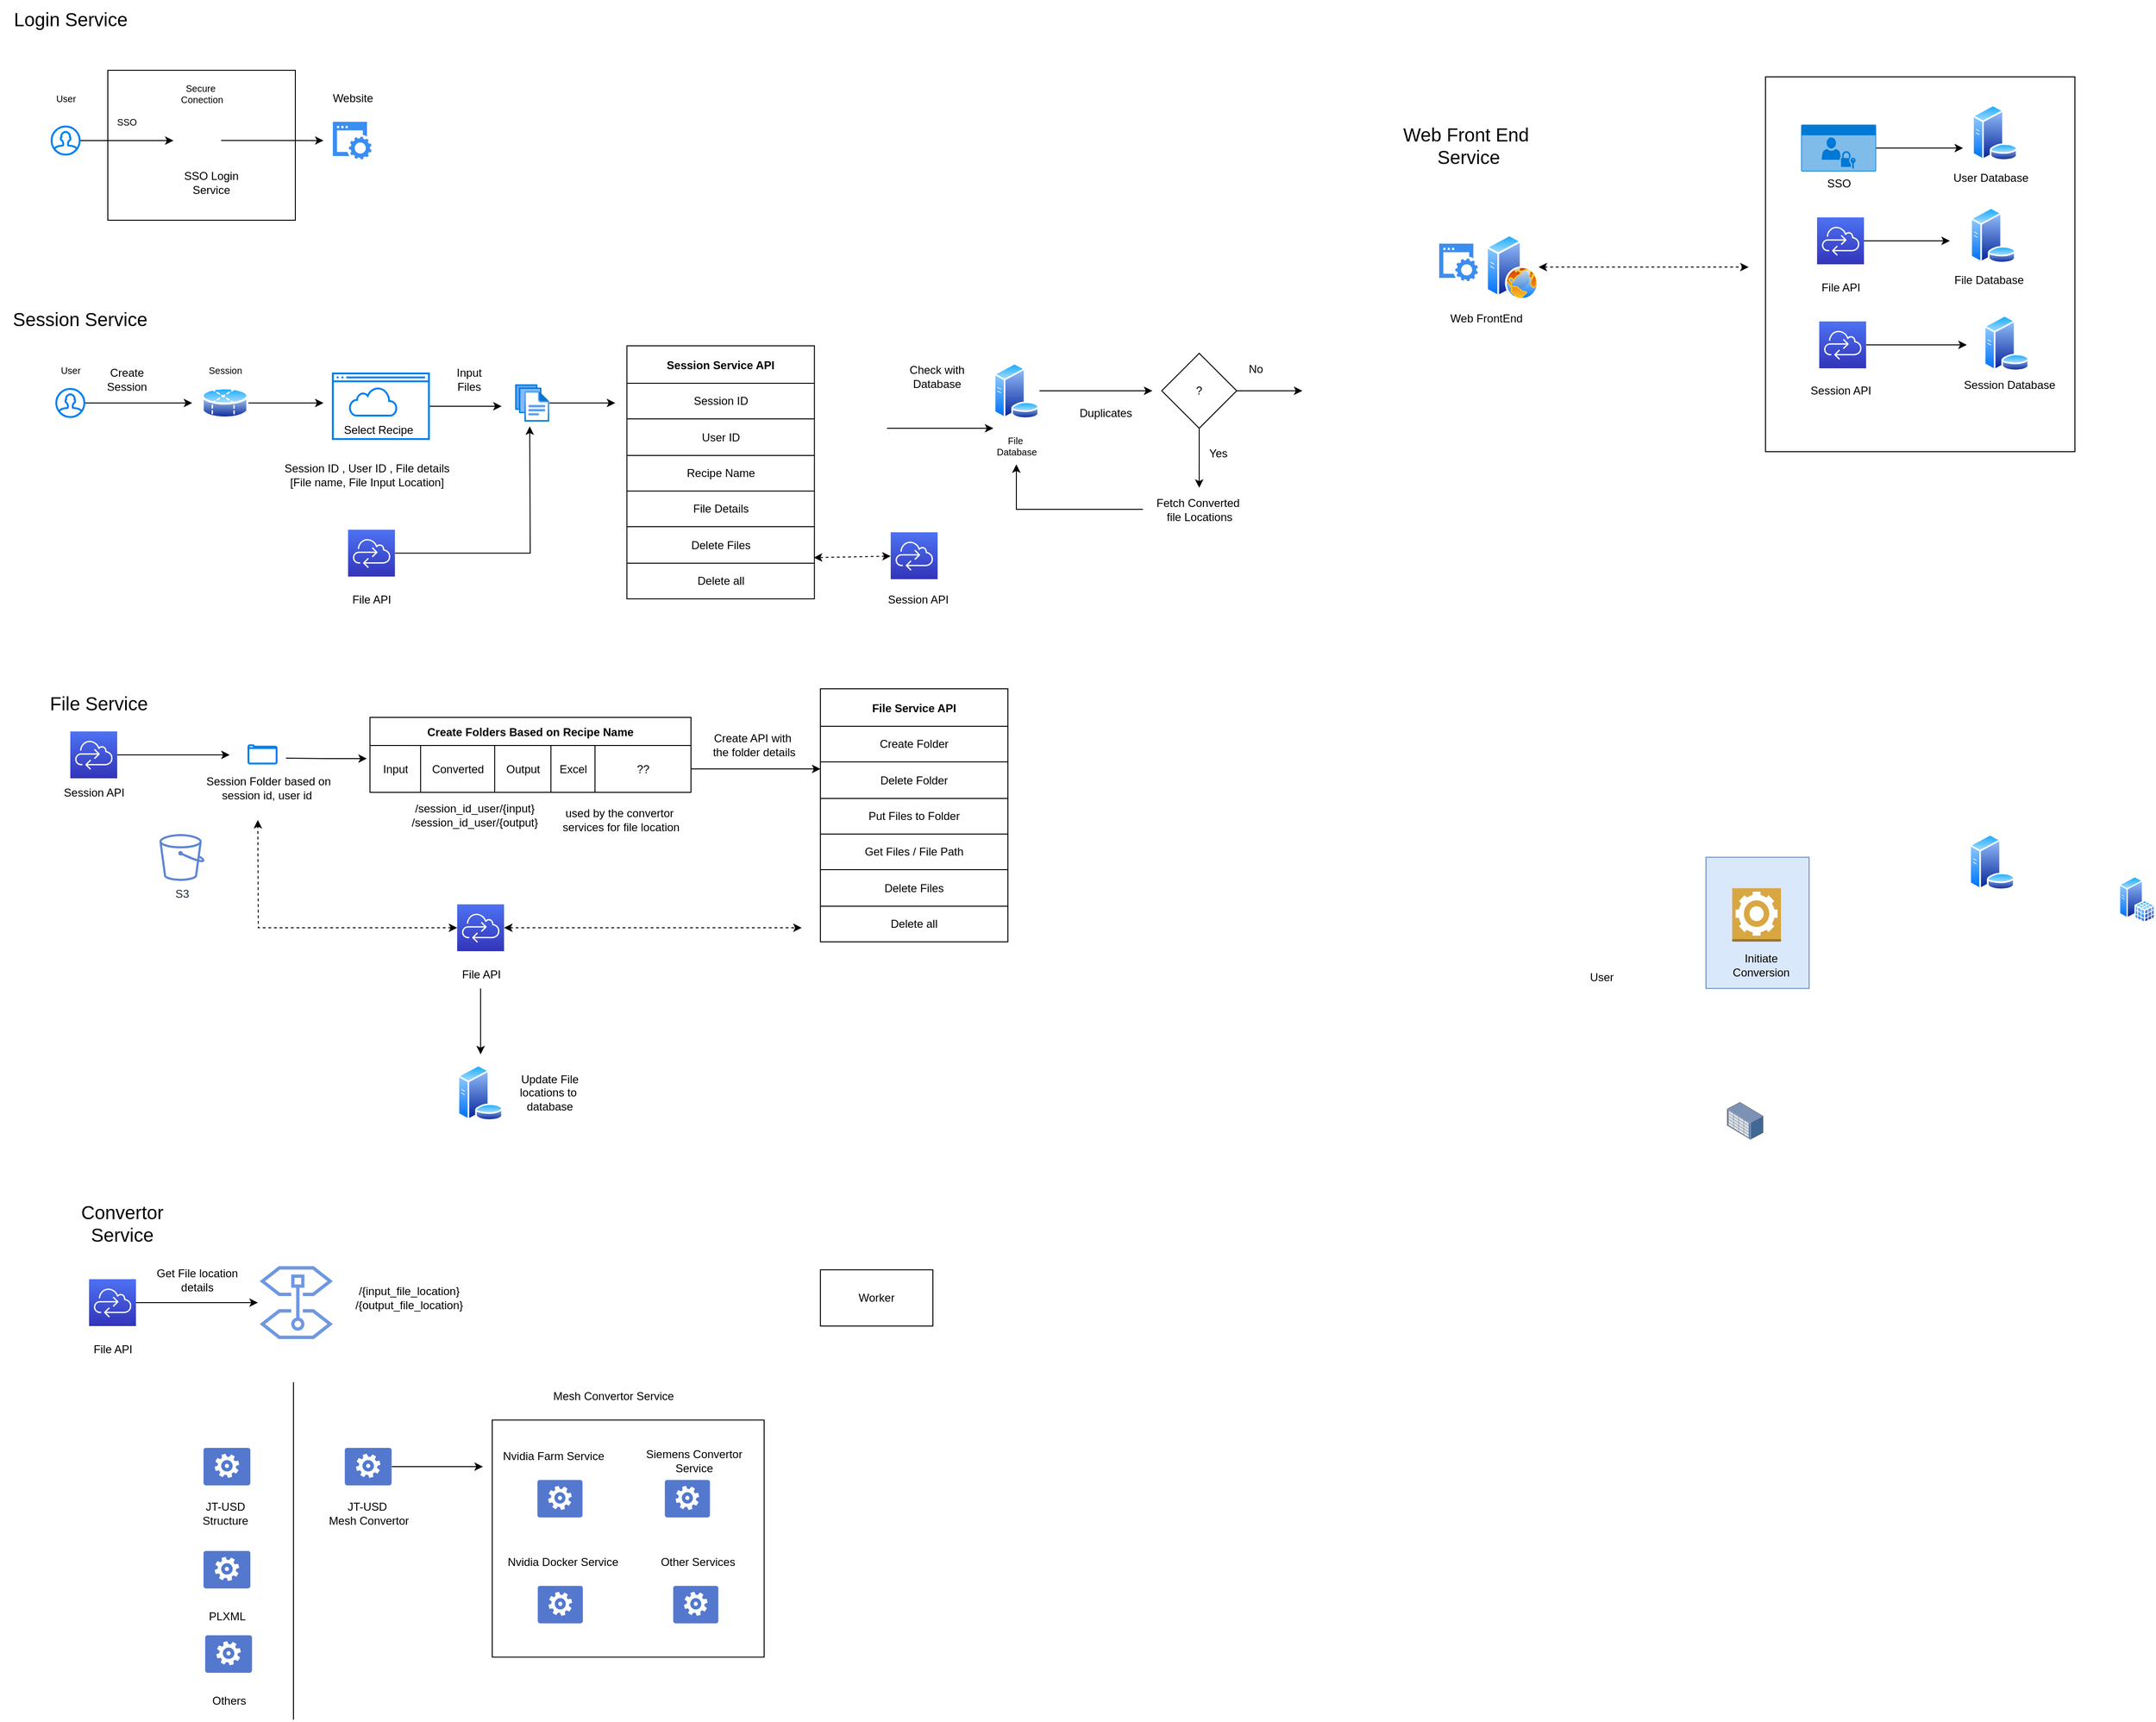 <mxfile version="23.1.1" type="github">
  <diagram name="Page-1" id="lq0IV_jrEb6xUG4t8S4w">
    <mxGraphModel dx="1425" dy="772" grid="0" gridSize="10" guides="1" tooltips="1" connect="1" arrows="1" fold="1" page="1" pageScale="1" pageWidth="1169" pageHeight="827" math="0" shadow="0">
      <root>
        <mxCell id="0" />
        <mxCell id="1" parent="0" />
        <mxCell id="Jp-t8RC92nulNdhPLHjl-14" value="" style="rounded=0;whiteSpace=wrap;html=1;" parent="1" vertex="1">
          <mxGeometry x="160" y="120" width="200" height="160" as="geometry" />
        </mxCell>
        <mxCell id="Jp-t8RC92nulNdhPLHjl-1" value="Login Service" style="text;html=1;align=center;verticalAlign=middle;resizable=0;points=[];autosize=1;strokeColor=none;fillColor=none;fontSize=20;" parent="1" vertex="1">
          <mxGeometry x="50" y="45" width="140" height="40" as="geometry" />
        </mxCell>
        <mxCell id="Jp-t8RC92nulNdhPLHjl-12" style="edgeStyle=orthogonalEdgeStyle;rounded=0;orthogonalLoop=1;jettySize=auto;html=1;" parent="1" source="Jp-t8RC92nulNdhPLHjl-2" edge="1">
          <mxGeometry relative="1" as="geometry">
            <mxPoint x="230" y="195" as="targetPoint" />
          </mxGeometry>
        </mxCell>
        <mxCell id="Jp-t8RC92nulNdhPLHjl-2" value="" style="html=1;verticalLabelPosition=bottom;align=center;labelBackgroundColor=#ffffff;verticalAlign=top;strokeWidth=2;strokeColor=#0080F0;shadow=0;dashed=0;shape=mxgraph.ios7.icons.user;" parent="1" vertex="1">
          <mxGeometry x="100" y="180" width="30" height="30" as="geometry" />
        </mxCell>
        <mxCell id="Jp-t8RC92nulNdhPLHjl-3" value="" style="group" parent="1" vertex="1" connectable="0">
          <mxGeometry x="240" y="170" width="60" height="50" as="geometry" />
        </mxCell>
        <mxCell id="Jp-t8RC92nulNdhPLHjl-13" style="edgeStyle=orthogonalEdgeStyle;rounded=0;orthogonalLoop=1;jettySize=auto;html=1;" parent="Jp-t8RC92nulNdhPLHjl-3" source="Jp-t8RC92nulNdhPLHjl-4" edge="1">
          <mxGeometry relative="1" as="geometry">
            <mxPoint x="150" y="24.954" as="targetPoint" />
          </mxGeometry>
        </mxCell>
        <mxCell id="Jp-t8RC92nulNdhPLHjl-4" value="" style="shape=image;html=1;verticalAlign=top;verticalLabelPosition=bottom;labelBackgroundColor=#ffffff;imageAspect=0;aspect=fixed;image=https://cdn4.iconfinder.com/data/icons/internet-security-flat-2/32/Internet_Security_Browser_shield_website_web_safe-128.png;fontSize=10;" parent="Jp-t8RC92nulNdhPLHjl-3" vertex="1">
          <mxGeometry y="4.545" width="40.816" height="40.816" as="geometry" />
        </mxCell>
        <mxCell id="Jp-t8RC92nulNdhPLHjl-5" value="" style="shape=image;html=1;verticalAlign=top;verticalLabelPosition=bottom;labelBackgroundColor=#ffffff;imageAspect=0;aspect=fixed;image=https://cdn4.iconfinder.com/data/icons/internet-security-flat-2/32/Internet_Security_entrance_login_log_in_arrow-128.png;fontSize=10;" parent="Jp-t8RC92nulNdhPLHjl-3" vertex="1">
          <mxGeometry x="30" width="28.571" height="28.571" as="geometry" />
        </mxCell>
        <mxCell id="Jp-t8RC92nulNdhPLHjl-6" value="" style="sketch=0;html=1;aspect=fixed;strokeColor=none;shadow=0;align=center;verticalAlign=top;fillColor=#3B8DF1;shape=mxgraph.gcp2.website;fontSize=10;" parent="1" vertex="1">
          <mxGeometry x="400" y="175" width="41.23" height="40" as="geometry" />
        </mxCell>
        <mxCell id="Jp-t8RC92nulNdhPLHjl-8" value="SSO" style="text;html=1;align=center;verticalAlign=middle;resizable=0;points=[];autosize=1;strokeColor=none;fillColor=none;fontSize=10;" parent="1" vertex="1">
          <mxGeometry x="160" y="160" width="40" height="30" as="geometry" />
        </mxCell>
        <mxCell id="Jp-t8RC92nulNdhPLHjl-9" value="User" style="text;html=1;align=center;verticalAlign=middle;resizable=0;points=[];autosize=1;strokeColor=none;fillColor=none;fontSize=10;" parent="1" vertex="1">
          <mxGeometry x="95" y="140" width="40" height="20" as="geometry" />
        </mxCell>
        <mxCell id="Jp-t8RC92nulNdhPLHjl-10" value="Secure&amp;nbsp;&lt;br&gt;Conection" style="text;html=1;align=center;verticalAlign=middle;resizable=0;points=[];autosize=1;strokeColor=none;fillColor=none;fontSize=10;" parent="1" vertex="1">
          <mxGeometry x="230" y="130" width="60" height="30" as="geometry" />
        </mxCell>
        <mxCell id="Jp-t8RC92nulNdhPLHjl-11" value="Website&lt;br&gt;" style="text;html=1;align=center;verticalAlign=middle;resizable=0;points=[];autosize=1;strokeColor=none;fillColor=none;" parent="1" vertex="1">
          <mxGeometry x="390.61" y="140" width="60" height="20" as="geometry" />
        </mxCell>
        <mxCell id="Jp-t8RC92nulNdhPLHjl-15" value="SSO Login &lt;br&gt;Service" style="text;html=1;align=center;verticalAlign=middle;resizable=0;points=[];autosize=1;strokeColor=none;fillColor=none;" parent="1" vertex="1">
          <mxGeometry x="230" y="220" width="80" height="40" as="geometry" />
        </mxCell>
        <mxCell id="Jp-t8RC92nulNdhPLHjl-16" value="Session Service" style="text;html=1;align=center;verticalAlign=middle;resizable=0;points=[];autosize=1;strokeColor=none;fillColor=none;fontSize=20;" parent="1" vertex="1">
          <mxGeometry x="45" y="365" width="170" height="40" as="geometry" />
        </mxCell>
        <mxCell id="Jp-t8RC92nulNdhPLHjl-21" style="edgeStyle=orthogonalEdgeStyle;rounded=0;orthogonalLoop=1;jettySize=auto;html=1;" parent="1" source="Jp-t8RC92nulNdhPLHjl-17" edge="1">
          <mxGeometry relative="1" as="geometry">
            <mxPoint x="250" y="475" as="targetPoint" />
          </mxGeometry>
        </mxCell>
        <mxCell id="Jp-t8RC92nulNdhPLHjl-17" value="" style="html=1;verticalLabelPosition=bottom;align=center;labelBackgroundColor=#ffffff;verticalAlign=top;strokeWidth=2;strokeColor=#0080F0;shadow=0;dashed=0;shape=mxgraph.ios7.icons.user;" parent="1" vertex="1">
          <mxGeometry x="105" y="460" width="30" height="30" as="geometry" />
        </mxCell>
        <mxCell id="Jp-t8RC92nulNdhPLHjl-18" value="User" style="text;html=1;align=center;verticalAlign=middle;resizable=0;points=[];autosize=1;strokeColor=none;fillColor=none;fontSize=10;" parent="1" vertex="1">
          <mxGeometry x="100" y="430" width="40" height="20" as="geometry" />
        </mxCell>
        <mxCell id="Jp-t8RC92nulNdhPLHjl-24" style="edgeStyle=orthogonalEdgeStyle;rounded=0;orthogonalLoop=1;jettySize=auto;html=1;" parent="1" source="Jp-t8RC92nulNdhPLHjl-20" edge="1">
          <mxGeometry relative="1" as="geometry">
            <mxPoint x="390" y="475" as="targetPoint" />
          </mxGeometry>
        </mxCell>
        <mxCell id="Jp-t8RC92nulNdhPLHjl-20" value="" style="image;aspect=fixed;perimeter=ellipsePerimeter;html=1;align=center;shadow=0;dashed=0;spacingTop=3;image=img/lib/active_directory/database_partition_4.svg;" parent="1" vertex="1">
          <mxGeometry x="260" y="456.5" width="50" height="37" as="geometry" />
        </mxCell>
        <mxCell id="Jp-t8RC92nulNdhPLHjl-22" value="Create &lt;br&gt;Session" style="text;html=1;align=center;verticalAlign=middle;resizable=0;points=[];autosize=1;strokeColor=none;fillColor=none;" parent="1" vertex="1">
          <mxGeometry x="145" y="430" width="70" height="40" as="geometry" />
        </mxCell>
        <mxCell id="Jp-t8RC92nulNdhPLHjl-47" style="edgeStyle=orthogonalEdgeStyle;rounded=0;orthogonalLoop=1;jettySize=auto;html=1;" parent="1" edge="1">
          <mxGeometry relative="1" as="geometry">
            <mxPoint x="1104.43" y="502" as="targetPoint" />
            <mxPoint x="991.0" y="502.034" as="sourcePoint" />
          </mxGeometry>
        </mxCell>
        <mxCell id="5T7o2XYHcJb4ovAIvcQq-1" style="edgeStyle=orthogonalEdgeStyle;rounded=0;orthogonalLoop=1;jettySize=auto;html=1;" edge="1" parent="1" source="Jp-t8RC92nulNdhPLHjl-23">
          <mxGeometry relative="1" as="geometry">
            <mxPoint x="701.207" y="475" as="targetPoint" />
          </mxGeometry>
        </mxCell>
        <mxCell id="Jp-t8RC92nulNdhPLHjl-23" value="" style="image;aspect=fixed;html=1;points=[];align=center;fontSize=12;image=img/lib/azure2/general/Files.svg;" parent="1" vertex="1">
          <mxGeometry x="594.29" y="455" width="36.57" height="40" as="geometry" />
        </mxCell>
        <mxCell id="Jp-t8RC92nulNdhPLHjl-25" value="Input&lt;br&gt;Files" style="text;html=1;align=center;verticalAlign=middle;resizable=0;points=[];autosize=1;strokeColor=none;fillColor=none;" parent="1" vertex="1">
          <mxGeometry x="520" y="430" width="50" height="40" as="geometry" />
        </mxCell>
        <mxCell id="Jp-t8RC92nulNdhPLHjl-26" value="Session" style="text;html=1;align=center;verticalAlign=middle;resizable=0;points=[];autosize=1;strokeColor=none;fillColor=none;fontSize=10;" parent="1" vertex="1">
          <mxGeometry x="255" y="425" width="60" height="30" as="geometry" />
        </mxCell>
        <mxCell id="Jp-t8RC92nulNdhPLHjl-48" style="edgeStyle=orthogonalEdgeStyle;rounded=0;orthogonalLoop=1;jettySize=auto;html=1;" parent="1" source="Jp-t8RC92nulNdhPLHjl-38" edge="1">
          <mxGeometry relative="1" as="geometry">
            <mxPoint x="1274.03" y="462" as="targetPoint" />
          </mxGeometry>
        </mxCell>
        <mxCell id="Jp-t8RC92nulNdhPLHjl-38" value="" style="aspect=fixed;perimeter=ellipsePerimeter;html=1;align=center;shadow=0;dashed=0;spacingTop=3;image;image=img/lib/active_directory/database_server.svg;fontSize=10;" parent="1" vertex="1">
          <mxGeometry x="1104.43" y="432" width="49.2" height="60.0" as="geometry" />
        </mxCell>
        <mxCell id="Jp-t8RC92nulNdhPLHjl-39" value="File&amp;nbsp;&lt;br&gt;Database" style="text;html=1;align=center;verticalAlign=middle;resizable=0;points=[];autosize=1;strokeColor=none;fillColor=none;fontSize=10;" parent="1" vertex="1">
          <mxGeometry x="1094.03" y="500.5" width="70" height="40" as="geometry" />
        </mxCell>
        <mxCell id="Jp-t8RC92nulNdhPLHjl-40" value="Session ID , User ID , File details&lt;br&gt;[File name, File Input Location]" style="text;html=1;align=center;verticalAlign=middle;resizable=0;points=[];autosize=1;strokeColor=none;fillColor=none;" parent="1" vertex="1">
          <mxGeometry x="336" y="531.5" width="200" height="40" as="geometry" />
        </mxCell>
        <mxCell id="Jp-t8RC92nulNdhPLHjl-52" style="edgeStyle=orthogonalEdgeStyle;rounded=0;orthogonalLoop=1;jettySize=auto;html=1;" parent="1" source="Jp-t8RC92nulNdhPLHjl-45" edge="1">
          <mxGeometry relative="1" as="geometry">
            <mxPoint x="1434.03" y="462" as="targetPoint" />
          </mxGeometry>
        </mxCell>
        <mxCell id="Jp-t8RC92nulNdhPLHjl-53" style="edgeStyle=orthogonalEdgeStyle;rounded=0;orthogonalLoop=1;jettySize=auto;html=1;" parent="1" source="Jp-t8RC92nulNdhPLHjl-45" edge="1">
          <mxGeometry relative="1" as="geometry">
            <mxPoint x="1324.03" y="565.5" as="targetPoint" />
          </mxGeometry>
        </mxCell>
        <mxCell id="Jp-t8RC92nulNdhPLHjl-45" value="?" style="rhombus;whiteSpace=wrap;html=1;" parent="1" vertex="1">
          <mxGeometry x="1284.03" y="422" width="80" height="80" as="geometry" />
        </mxCell>
        <mxCell id="Jp-t8RC92nulNdhPLHjl-50" value="Duplicates" style="text;html=1;align=center;verticalAlign=middle;resizable=0;points=[];autosize=1;strokeColor=none;fillColor=none;" parent="1" vertex="1">
          <mxGeometry x="1183.63" y="470.5" width="80" height="30" as="geometry" />
        </mxCell>
        <mxCell id="Jp-t8RC92nulNdhPLHjl-51" value="Check with &lt;br&gt;Database" style="text;html=1;align=center;verticalAlign=middle;resizable=0;points=[];autosize=1;strokeColor=none;fillColor=none;" parent="1" vertex="1">
          <mxGeometry x="1004.03" y="427" width="80" height="40" as="geometry" />
        </mxCell>
        <mxCell id="Jp-t8RC92nulNdhPLHjl-54" value="Yes" style="text;html=1;align=center;verticalAlign=middle;resizable=0;points=[];autosize=1;strokeColor=none;fillColor=none;" parent="1" vertex="1">
          <mxGeometry x="1324.03" y="513.5" width="40" height="30" as="geometry" />
        </mxCell>
        <mxCell id="Jp-t8RC92nulNdhPLHjl-55" value="No" style="text;html=1;align=center;verticalAlign=middle;resizable=0;points=[];autosize=1;strokeColor=none;fillColor=none;" parent="1" vertex="1">
          <mxGeometry x="1364.03" y="423.5" width="40" height="30" as="geometry" />
        </mxCell>
        <mxCell id="Jp-t8RC92nulNdhPLHjl-57" style="edgeStyle=orthogonalEdgeStyle;rounded=0;orthogonalLoop=1;jettySize=auto;html=1;" parent="1" source="Jp-t8RC92nulNdhPLHjl-56" target="Jp-t8RC92nulNdhPLHjl-39" edge="1">
          <mxGeometry relative="1" as="geometry" />
        </mxCell>
        <mxCell id="Jp-t8RC92nulNdhPLHjl-56" value="Fetch Converted&amp;nbsp;&lt;br&gt;file Locations&lt;br&gt;" style="text;html=1;align=center;verticalAlign=middle;resizable=0;points=[];autosize=1;strokeColor=none;fillColor=none;" parent="1" vertex="1">
          <mxGeometry x="1264.03" y="568.5" width="120" height="40" as="geometry" />
        </mxCell>
        <mxCell id="Jp-t8RC92nulNdhPLHjl-64" value="File Service" style="text;html=1;align=center;verticalAlign=middle;resizable=0;points=[];autosize=1;strokeColor=none;fillColor=none;fontSize=20;" parent="1" vertex="1">
          <mxGeometry x="85" y="775" width="130" height="40" as="geometry" />
        </mxCell>
        <mxCell id="Jp-t8RC92nulNdhPLHjl-67" value="S3" style="sketch=0;outlineConnect=0;fontColor=#232F3E;gradientColor=none;fillColor=#5f85d6;strokeColor=none;dashed=0;verticalLabelPosition=bottom;verticalAlign=top;align=center;html=1;fontSize=12;fontStyle=0;aspect=fixed;pointerEvents=1;shape=mxgraph.aws4.bucket;" parent="1" vertex="1">
          <mxGeometry x="215.0" y="935" width="48.08" height="50" as="geometry" />
        </mxCell>
        <mxCell id="Jp-t8RC92nulNdhPLHjl-68" value="" style="html=1;verticalLabelPosition=bottom;align=center;labelBackgroundColor=#ffffff;verticalAlign=top;strokeWidth=2;strokeColor=#0080F0;shadow=0;dashed=0;shape=mxgraph.ios7.icons.folder;" parent="1" vertex="1">
          <mxGeometry x="310" y="840.25" width="30" height="19.5" as="geometry" />
        </mxCell>
        <mxCell id="Jp-t8RC92nulNdhPLHjl-69" value="Session Folder based on&lt;br&gt;session id, user id&amp;nbsp;" style="text;html=1;align=center;verticalAlign=middle;resizable=0;points=[];autosize=1;strokeColor=none;fillColor=none;" parent="1" vertex="1">
          <mxGeometry x="251.24" y="865.5" width="160" height="40" as="geometry" />
        </mxCell>
        <mxCell id="Jp-t8RC92nulNdhPLHjl-73" value="" style="group" parent="1" vertex="1" connectable="0">
          <mxGeometry x="400" y="443.5" width="102.48" height="75" as="geometry" />
        </mxCell>
        <mxCell id="Jp-t8RC92nulNdhPLHjl-83" style="edgeStyle=orthogonalEdgeStyle;rounded=0;orthogonalLoop=1;jettySize=auto;html=1;" parent="Jp-t8RC92nulNdhPLHjl-73" source="Jp-t8RC92nulNdhPLHjl-74" edge="1">
          <mxGeometry relative="1" as="geometry">
            <mxPoint x="180" y="35" as="targetPoint" />
          </mxGeometry>
        </mxCell>
        <mxCell id="Jp-t8RC92nulNdhPLHjl-74" value="" style="html=1;verticalLabelPosition=bottom;align=center;labelBackgroundColor=#ffffff;verticalAlign=top;strokeWidth=2;strokeColor=#0080F0;shadow=0;dashed=0;shape=mxgraph.ios7.icons.window;" parent="Jp-t8RC92nulNdhPLHjl-73" vertex="1">
          <mxGeometry width="102.48" height="70" as="geometry" />
        </mxCell>
        <mxCell id="Jp-t8RC92nulNdhPLHjl-76" value="Select&amp;nbsp;Recipe&amp;nbsp;" style="text;html=1;align=center;verticalAlign=middle;resizable=0;points=[];autosize=1;strokeColor=none;fillColor=none;fontSize=12;" parent="Jp-t8RC92nulNdhPLHjl-73" vertex="1">
          <mxGeometry x="2.2" y="47" width="95" height="26" as="geometry" />
        </mxCell>
        <mxCell id="Jp-t8RC92nulNdhPLHjl-82" value="" style="html=1;verticalLabelPosition=bottom;align=center;labelBackgroundColor=#ffffff;verticalAlign=top;strokeWidth=2;strokeColor=#0080F0;shadow=0;dashed=0;shape=mxgraph.ios7.icons.cloud;" parent="Jp-t8RC92nulNdhPLHjl-73" vertex="1">
          <mxGeometry x="18.07" y="15" width="50" height="30" as="geometry" />
        </mxCell>
        <mxCell id="Jp-t8RC92nulNdhPLHjl-88" style="edgeStyle=orthogonalEdgeStyle;rounded=0;orthogonalLoop=1;jettySize=auto;html=1;" parent="1" source="Jp-t8RC92nulNdhPLHjl-84" edge="1">
          <mxGeometry relative="1" as="geometry">
            <mxPoint x="290" y="850.5" as="targetPoint" />
          </mxGeometry>
        </mxCell>
        <mxCell id="Jp-t8RC92nulNdhPLHjl-84" value="" style="sketch=0;points=[[0,0,0],[0.25,0,0],[0.5,0,0],[0.75,0,0],[1,0,0],[0,1,0],[0.25,1,0],[0.5,1,0],[0.75,1,0],[1,1,0],[0,0.25,0],[0,0.5,0],[0,0.75,0],[1,0.25,0],[1,0.5,0],[1,0.75,0]];outlineConnect=0;fontColor=#232F3E;gradientColor=#4D72F3;gradientDirection=north;fillColor=#3334B9;strokeColor=#ffffff;dashed=0;verticalLabelPosition=bottom;verticalAlign=top;align=center;html=1;fontSize=12;fontStyle=0;aspect=fixed;shape=mxgraph.aws4.resourceIcon;resIcon=mxgraph.aws4.cloud_control_api;" parent="1" vertex="1">
          <mxGeometry x="120" y="825.5" width="50" height="50" as="geometry" />
        </mxCell>
        <mxCell id="Jp-t8RC92nulNdhPLHjl-85" value="Session API" style="text;html=1;align=center;verticalAlign=middle;resizable=0;points=[];autosize=1;strokeColor=none;fillColor=none;" parent="1" vertex="1">
          <mxGeometry x="100" y="875.5" width="90" height="30" as="geometry" />
        </mxCell>
        <mxCell id="Jp-t8RC92nulNdhPLHjl-89" value="Create Folders Based on Recipe Name" style="shape=table;startSize=30;container=1;collapsible=0;childLayout=tableLayout;fontStyle=1;align=center;pointerEvents=1;" parent="1" vertex="1">
          <mxGeometry x="439.6" y="810.5" width="342.36" height="80" as="geometry" />
        </mxCell>
        <mxCell id="Jp-t8RC92nulNdhPLHjl-90" value="" style="shape=partialRectangle;html=1;whiteSpace=wrap;collapsible=0;dropTarget=0;pointerEvents=0;fillColor=none;top=0;left=0;bottom=0;right=0;points=[[0,0.5],[1,0.5]];portConstraint=eastwest;" parent="Jp-t8RC92nulNdhPLHjl-89" vertex="1">
          <mxGeometry y="30" width="342.36" height="50" as="geometry" />
        </mxCell>
        <mxCell id="Jp-t8RC92nulNdhPLHjl-91" value="Input" style="shape=partialRectangle;html=1;whiteSpace=wrap;connectable=0;fillColor=none;top=0;left=0;bottom=0;right=0;overflow=hidden;pointerEvents=1;align=center;" parent="Jp-t8RC92nulNdhPLHjl-90" vertex="1">
          <mxGeometry width="54" height="50" as="geometry">
            <mxRectangle width="54" height="50" as="alternateBounds" />
          </mxGeometry>
        </mxCell>
        <mxCell id="Jp-t8RC92nulNdhPLHjl-92" value="Converted" style="shape=partialRectangle;html=1;whiteSpace=wrap;connectable=0;fillColor=none;top=0;left=0;bottom=0;right=0;overflow=hidden;pointerEvents=1;align=center;" parent="Jp-t8RC92nulNdhPLHjl-90" vertex="1">
          <mxGeometry x="54" width="79" height="50" as="geometry">
            <mxRectangle width="79" height="50" as="alternateBounds" />
          </mxGeometry>
        </mxCell>
        <mxCell id="Jp-t8RC92nulNdhPLHjl-93" value="Output" style="shape=partialRectangle;html=1;whiteSpace=wrap;connectable=0;fillColor=none;top=0;left=0;bottom=0;right=0;overflow=hidden;pointerEvents=1;align=center;" parent="Jp-t8RC92nulNdhPLHjl-90" vertex="1">
          <mxGeometry x="133" width="60" height="50" as="geometry">
            <mxRectangle width="60" height="50" as="alternateBounds" />
          </mxGeometry>
        </mxCell>
        <mxCell id="Jp-t8RC92nulNdhPLHjl-94" value="Excel" style="shape=partialRectangle;html=1;whiteSpace=wrap;connectable=0;fillColor=none;top=0;left=0;bottom=0;right=0;overflow=hidden;pointerEvents=1;align=center;" parent="Jp-t8RC92nulNdhPLHjl-90" vertex="1">
          <mxGeometry x="193" width="47" height="50" as="geometry">
            <mxRectangle width="47" height="50" as="alternateBounds" />
          </mxGeometry>
        </mxCell>
        <mxCell id="Jp-t8RC92nulNdhPLHjl-95" value="??" style="shape=partialRectangle;html=1;whiteSpace=wrap;connectable=0;fillColor=none;top=0;left=0;bottom=0;right=0;overflow=hidden;pointerEvents=1;align=center;" parent="Jp-t8RC92nulNdhPLHjl-90" vertex="1">
          <mxGeometry x="240" width="102" height="50" as="geometry">
            <mxRectangle width="102" height="50" as="alternateBounds" />
          </mxGeometry>
        </mxCell>
        <mxCell id="Jp-t8RC92nulNdhPLHjl-98" style="edgeStyle=orthogonalEdgeStyle;rounded=0;orthogonalLoop=1;jettySize=auto;html=1;" parent="1" source="Jp-t8RC92nulNdhPLHjl-90" edge="1">
          <mxGeometry relative="1" as="geometry">
            <mxPoint x="920" y="865.5" as="targetPoint" />
          </mxGeometry>
        </mxCell>
        <mxCell id="Jp-t8RC92nulNdhPLHjl-99" value="Create API with&amp;nbsp;&lt;br&gt;the folder details" style="text;html=1;align=center;verticalAlign=middle;resizable=0;points=[];autosize=1;strokeColor=none;fillColor=none;" parent="1" vertex="1">
          <mxGeometry x="793.89" y="819.75" width="110" height="40" as="geometry" />
        </mxCell>
        <mxCell id="Jp-t8RC92nulNdhPLHjl-104" style="edgeStyle=orthogonalEdgeStyle;rounded=0;orthogonalLoop=1;jettySize=auto;html=1;" parent="1" edge="1">
          <mxGeometry relative="1" as="geometry">
            <mxPoint x="436.24" y="854.49" as="targetPoint" />
            <mxPoint x="350" y="854" as="sourcePoint" />
          </mxGeometry>
        </mxCell>
        <mxCell id="Jp-t8RC92nulNdhPLHjl-109" value="/session_id_user/{input}&lt;br&gt;/session_id_user/{output}" style="text;html=1;align=center;verticalAlign=middle;resizable=0;points=[];autosize=1;strokeColor=none;fillColor=none;" parent="1" vertex="1">
          <mxGeometry x="470.86" y="895" width="160" height="40" as="geometry" />
        </mxCell>
        <mxCell id="Jp-t8RC92nulNdhPLHjl-110" value="used by the convertor&amp;nbsp;&lt;br&gt;services for file location" style="text;html=1;align=center;verticalAlign=middle;resizable=0;points=[];autosize=1;strokeColor=none;fillColor=none;" parent="1" vertex="1">
          <mxGeometry x="631.96" y="900" width="150" height="40" as="geometry" />
        </mxCell>
        <mxCell id="Jp-t8RC92nulNdhPLHjl-111" value="File Service API" style="shape=table;startSize=40;container=1;collapsible=0;childLayout=tableLayout;fontStyle=1;align=center;" parent="1" vertex="1">
          <mxGeometry x="920" y="780" width="200" height="270" as="geometry" />
        </mxCell>
        <mxCell id="Jp-t8RC92nulNdhPLHjl-112" value="" style="shape=tableRow;horizontal=0;startSize=0;swimlaneHead=0;swimlaneBody=0;top=0;left=0;bottom=0;right=0;collapsible=0;dropTarget=0;fillColor=none;points=[[0,0.5],[1,0.5]];portConstraint=eastwest;" parent="Jp-t8RC92nulNdhPLHjl-111" vertex="1">
          <mxGeometry y="40" width="200" height="38" as="geometry" />
        </mxCell>
        <mxCell id="Jp-t8RC92nulNdhPLHjl-113" value="Create Folder" style="shape=partialRectangle;html=1;whiteSpace=wrap;connectable=0;fillColor=none;top=0;left=0;bottom=0;right=0;overflow=hidden;" parent="Jp-t8RC92nulNdhPLHjl-112" vertex="1">
          <mxGeometry width="200" height="38" as="geometry">
            <mxRectangle width="200" height="38" as="alternateBounds" />
          </mxGeometry>
        </mxCell>
        <mxCell id="Jp-t8RC92nulNdhPLHjl-114" value="" style="shape=tableRow;horizontal=0;startSize=0;swimlaneHead=0;swimlaneBody=0;top=0;left=0;bottom=0;right=0;collapsible=0;dropTarget=0;fillColor=none;points=[[0,0.5],[1,0.5]];portConstraint=eastwest;" parent="Jp-t8RC92nulNdhPLHjl-111" vertex="1">
          <mxGeometry y="78" width="200" height="39" as="geometry" />
        </mxCell>
        <mxCell id="Jp-t8RC92nulNdhPLHjl-115" value="Delete Folder" style="shape=partialRectangle;html=1;whiteSpace=wrap;connectable=0;fillColor=none;top=0;left=0;bottom=0;right=0;overflow=hidden;" parent="Jp-t8RC92nulNdhPLHjl-114" vertex="1">
          <mxGeometry width="200" height="39" as="geometry">
            <mxRectangle width="200" height="39" as="alternateBounds" />
          </mxGeometry>
        </mxCell>
        <mxCell id="Jp-t8RC92nulNdhPLHjl-116" value="" style="shape=tableRow;horizontal=0;startSize=0;swimlaneHead=0;swimlaneBody=0;top=0;left=0;bottom=0;right=0;collapsible=0;dropTarget=0;fillColor=none;points=[[0,0.5],[1,0.5]];portConstraint=eastwest;" parent="Jp-t8RC92nulNdhPLHjl-111" vertex="1">
          <mxGeometry y="117" width="200" height="38" as="geometry" />
        </mxCell>
        <mxCell id="Jp-t8RC92nulNdhPLHjl-117" value="Put Files to Folder" style="shape=partialRectangle;html=1;whiteSpace=wrap;connectable=0;fillColor=none;top=0;left=0;bottom=0;right=0;overflow=hidden;" parent="Jp-t8RC92nulNdhPLHjl-116" vertex="1">
          <mxGeometry width="200" height="38" as="geometry">
            <mxRectangle width="200" height="38" as="alternateBounds" />
          </mxGeometry>
        </mxCell>
        <mxCell id="Jp-t8RC92nulNdhPLHjl-118" style="shape=tableRow;horizontal=0;startSize=0;swimlaneHead=0;swimlaneBody=0;top=0;left=0;bottom=0;right=0;collapsible=0;dropTarget=0;fillColor=none;points=[[0,0.5],[1,0.5]];portConstraint=eastwest;" parent="Jp-t8RC92nulNdhPLHjl-111" vertex="1">
          <mxGeometry y="155" width="200" height="38" as="geometry" />
        </mxCell>
        <mxCell id="Jp-t8RC92nulNdhPLHjl-119" value="Get Files / File Path" style="shape=partialRectangle;html=1;whiteSpace=wrap;connectable=0;fillColor=none;top=0;left=0;bottom=0;right=0;overflow=hidden;" parent="Jp-t8RC92nulNdhPLHjl-118" vertex="1">
          <mxGeometry width="200" height="38" as="geometry">
            <mxRectangle width="200" height="38" as="alternateBounds" />
          </mxGeometry>
        </mxCell>
        <mxCell id="Jp-t8RC92nulNdhPLHjl-120" style="shape=tableRow;horizontal=0;startSize=0;swimlaneHead=0;swimlaneBody=0;top=0;left=0;bottom=0;right=0;collapsible=0;dropTarget=0;fillColor=none;points=[[0,0.5],[1,0.5]];portConstraint=eastwest;" parent="Jp-t8RC92nulNdhPLHjl-111" vertex="1">
          <mxGeometry y="193" width="200" height="39" as="geometry" />
        </mxCell>
        <mxCell id="Jp-t8RC92nulNdhPLHjl-121" value="Delete Files" style="shape=partialRectangle;html=1;whiteSpace=wrap;connectable=0;fillColor=none;top=0;left=0;bottom=0;right=0;overflow=hidden;" parent="Jp-t8RC92nulNdhPLHjl-120" vertex="1">
          <mxGeometry width="200" height="39" as="geometry">
            <mxRectangle width="200" height="39" as="alternateBounds" />
          </mxGeometry>
        </mxCell>
        <mxCell id="Jp-t8RC92nulNdhPLHjl-122" style="shape=tableRow;horizontal=0;startSize=0;swimlaneHead=0;swimlaneBody=0;top=0;left=0;bottom=0;right=0;collapsible=0;dropTarget=0;fillColor=none;points=[[0,0.5],[1,0.5]];portConstraint=eastwest;" parent="Jp-t8RC92nulNdhPLHjl-111" vertex="1">
          <mxGeometry y="232" width="200" height="38" as="geometry" />
        </mxCell>
        <mxCell id="Jp-t8RC92nulNdhPLHjl-123" value="Delete all" style="shape=partialRectangle;html=1;whiteSpace=wrap;connectable=0;fillColor=none;top=0;left=0;bottom=0;right=0;overflow=hidden;" parent="Jp-t8RC92nulNdhPLHjl-122" vertex="1">
          <mxGeometry width="200" height="38" as="geometry">
            <mxRectangle width="200" height="38" as="alternateBounds" />
          </mxGeometry>
        </mxCell>
        <mxCell id="Jp-t8RC92nulNdhPLHjl-127" value="Session Service API" style="shape=table;startSize=40;container=1;collapsible=0;childLayout=tableLayout;fontStyle=1;align=center;" parent="1" vertex="1">
          <mxGeometry x="713.64" y="414" width="200" height="270" as="geometry" />
        </mxCell>
        <mxCell id="Jp-t8RC92nulNdhPLHjl-128" value="" style="shape=tableRow;horizontal=0;startSize=0;swimlaneHead=0;swimlaneBody=0;top=0;left=0;bottom=0;right=0;collapsible=0;dropTarget=0;fillColor=none;points=[[0,0.5],[1,0.5]];portConstraint=eastwest;" parent="Jp-t8RC92nulNdhPLHjl-127" vertex="1">
          <mxGeometry y="40" width="200" height="38" as="geometry" />
        </mxCell>
        <mxCell id="Jp-t8RC92nulNdhPLHjl-129" value="Session ID" style="shape=partialRectangle;html=1;whiteSpace=wrap;connectable=0;fillColor=none;top=0;left=0;bottom=0;right=0;overflow=hidden;" parent="Jp-t8RC92nulNdhPLHjl-128" vertex="1">
          <mxGeometry width="200" height="38" as="geometry">
            <mxRectangle width="200" height="38" as="alternateBounds" />
          </mxGeometry>
        </mxCell>
        <mxCell id="Jp-t8RC92nulNdhPLHjl-130" value="" style="shape=tableRow;horizontal=0;startSize=0;swimlaneHead=0;swimlaneBody=0;top=0;left=0;bottom=0;right=0;collapsible=0;dropTarget=0;fillColor=none;points=[[0,0.5],[1,0.5]];portConstraint=eastwest;" parent="Jp-t8RC92nulNdhPLHjl-127" vertex="1">
          <mxGeometry y="78" width="200" height="39" as="geometry" />
        </mxCell>
        <mxCell id="Jp-t8RC92nulNdhPLHjl-131" value="User ID" style="shape=partialRectangle;html=1;whiteSpace=wrap;connectable=0;fillColor=none;top=0;left=0;bottom=0;right=0;overflow=hidden;" parent="Jp-t8RC92nulNdhPLHjl-130" vertex="1">
          <mxGeometry width="200" height="39" as="geometry">
            <mxRectangle width="200" height="39" as="alternateBounds" />
          </mxGeometry>
        </mxCell>
        <mxCell id="Jp-t8RC92nulNdhPLHjl-132" value="" style="shape=tableRow;horizontal=0;startSize=0;swimlaneHead=0;swimlaneBody=0;top=0;left=0;bottom=0;right=0;collapsible=0;dropTarget=0;fillColor=none;points=[[0,0.5],[1,0.5]];portConstraint=eastwest;" parent="Jp-t8RC92nulNdhPLHjl-127" vertex="1">
          <mxGeometry y="117" width="200" height="38" as="geometry" />
        </mxCell>
        <mxCell id="Jp-t8RC92nulNdhPLHjl-133" value="Recipe Name" style="shape=partialRectangle;html=1;whiteSpace=wrap;connectable=0;fillColor=none;top=0;left=0;bottom=0;right=0;overflow=hidden;" parent="Jp-t8RC92nulNdhPLHjl-132" vertex="1">
          <mxGeometry width="200" height="38" as="geometry">
            <mxRectangle width="200" height="38" as="alternateBounds" />
          </mxGeometry>
        </mxCell>
        <mxCell id="Jp-t8RC92nulNdhPLHjl-134" style="shape=tableRow;horizontal=0;startSize=0;swimlaneHead=0;swimlaneBody=0;top=0;left=0;bottom=0;right=0;collapsible=0;dropTarget=0;fillColor=none;points=[[0,0.5],[1,0.5]];portConstraint=eastwest;" parent="Jp-t8RC92nulNdhPLHjl-127" vertex="1">
          <mxGeometry y="155" width="200" height="38" as="geometry" />
        </mxCell>
        <mxCell id="Jp-t8RC92nulNdhPLHjl-135" value="File Details" style="shape=partialRectangle;html=1;whiteSpace=wrap;connectable=0;fillColor=none;top=0;left=0;bottom=0;right=0;overflow=hidden;" parent="Jp-t8RC92nulNdhPLHjl-134" vertex="1">
          <mxGeometry width="200" height="38" as="geometry">
            <mxRectangle width="200" height="38" as="alternateBounds" />
          </mxGeometry>
        </mxCell>
        <mxCell id="Jp-t8RC92nulNdhPLHjl-136" style="shape=tableRow;horizontal=0;startSize=0;swimlaneHead=0;swimlaneBody=0;top=0;left=0;bottom=0;right=0;collapsible=0;dropTarget=0;fillColor=none;points=[[0,0.5],[1,0.5]];portConstraint=eastwest;" parent="Jp-t8RC92nulNdhPLHjl-127" vertex="1">
          <mxGeometry y="193" width="200" height="39" as="geometry" />
        </mxCell>
        <mxCell id="Jp-t8RC92nulNdhPLHjl-137" value="Delete Files" style="shape=partialRectangle;html=1;whiteSpace=wrap;connectable=0;fillColor=none;top=0;left=0;bottom=0;right=0;overflow=hidden;" parent="Jp-t8RC92nulNdhPLHjl-136" vertex="1">
          <mxGeometry width="200" height="39" as="geometry">
            <mxRectangle width="200" height="39" as="alternateBounds" />
          </mxGeometry>
        </mxCell>
        <mxCell id="Jp-t8RC92nulNdhPLHjl-138" style="shape=tableRow;horizontal=0;startSize=0;swimlaneHead=0;swimlaneBody=0;top=0;left=0;bottom=0;right=0;collapsible=0;dropTarget=0;fillColor=none;points=[[0,0.5],[1,0.5]];portConstraint=eastwest;" parent="Jp-t8RC92nulNdhPLHjl-127" vertex="1">
          <mxGeometry y="232" width="200" height="38" as="geometry" />
        </mxCell>
        <mxCell id="Jp-t8RC92nulNdhPLHjl-139" value="Delete all" style="shape=partialRectangle;html=1;whiteSpace=wrap;connectable=0;fillColor=none;top=0;left=0;bottom=0;right=0;overflow=hidden;" parent="Jp-t8RC92nulNdhPLHjl-138" vertex="1">
          <mxGeometry width="200" height="38" as="geometry">
            <mxRectangle width="200" height="38" as="alternateBounds" />
          </mxGeometry>
        </mxCell>
        <mxCell id="Jp-t8RC92nulNdhPLHjl-142" style="edgeStyle=orthogonalEdgeStyle;rounded=0;orthogonalLoop=1;jettySize=auto;html=1;dashed=1;startArrow=classic;startFill=1;" parent="1" source="Jp-t8RC92nulNdhPLHjl-140" edge="1">
          <mxGeometry relative="1" as="geometry">
            <mxPoint x="900" y="1035.0" as="targetPoint" />
          </mxGeometry>
        </mxCell>
        <mxCell id="Jp-t8RC92nulNdhPLHjl-143" style="edgeStyle=orthogonalEdgeStyle;rounded=0;orthogonalLoop=1;jettySize=auto;html=1;dashed=1;startArrow=classic;startFill=1;" parent="1" source="Jp-t8RC92nulNdhPLHjl-140" edge="1">
          <mxGeometry relative="1" as="geometry">
            <mxPoint x="320" y="920.0" as="targetPoint" />
          </mxGeometry>
        </mxCell>
        <mxCell id="Jp-t8RC92nulNdhPLHjl-140" value="" style="sketch=0;points=[[0,0,0],[0.25,0,0],[0.5,0,0],[0.75,0,0],[1,0,0],[0,1,0],[0.25,1,0],[0.5,1,0],[0.75,1,0],[1,1,0],[0,0.25,0],[0,0.5,0],[0,0.75,0],[1,0.25,0],[1,0.5,0],[1,0.75,0]];outlineConnect=0;fontColor=#232F3E;gradientColor=#4D72F3;gradientDirection=north;fillColor=#3334B9;strokeColor=#ffffff;dashed=0;verticalLabelPosition=bottom;verticalAlign=top;align=center;html=1;fontSize=12;fontStyle=0;aspect=fixed;shape=mxgraph.aws4.resourceIcon;resIcon=mxgraph.aws4.cloud_control_api;" parent="1" vertex="1">
          <mxGeometry x="532.6" y="1010" width="50" height="50" as="geometry" />
        </mxCell>
        <mxCell id="Jp-t8RC92nulNdhPLHjl-149" style="edgeStyle=orthogonalEdgeStyle;rounded=0;orthogonalLoop=1;jettySize=auto;html=1;" parent="1" source="Jp-t8RC92nulNdhPLHjl-141" edge="1">
          <mxGeometry relative="1" as="geometry">
            <mxPoint x="557.6" y="1170" as="targetPoint" />
          </mxGeometry>
        </mxCell>
        <mxCell id="Jp-t8RC92nulNdhPLHjl-141" value="File API" style="text;html=1;align=center;verticalAlign=middle;resizable=0;points=[];autosize=1;strokeColor=none;fillColor=none;" parent="1" vertex="1">
          <mxGeometry x="527.6" y="1069.75" width="60" height="30" as="geometry" />
        </mxCell>
        <mxCell id="Jp-t8RC92nulNdhPLHjl-146" style="rounded=0;orthogonalLoop=1;jettySize=auto;html=1;dashed=1;startArrow=classic;startFill=1;" parent="1" source="Jp-t8RC92nulNdhPLHjl-144" edge="1">
          <mxGeometry relative="1" as="geometry">
            <mxPoint x="913" y="640" as="targetPoint" />
          </mxGeometry>
        </mxCell>
        <mxCell id="Jp-t8RC92nulNdhPLHjl-144" value="" style="sketch=0;points=[[0,0,0],[0.25,0,0],[0.5,0,0],[0.75,0,0],[1,0,0],[0,1,0],[0.25,1,0],[0.5,1,0],[0.75,1,0],[1,1,0],[0,0.25,0],[0,0.5,0],[0,0.75,0],[1,0.25,0],[1,0.5,0],[1,0.75,0]];outlineConnect=0;fontColor=#232F3E;gradientColor=#4D72F3;gradientDirection=north;fillColor=#3334B9;strokeColor=#ffffff;dashed=0;verticalLabelPosition=bottom;verticalAlign=top;align=center;html=1;fontSize=12;fontStyle=0;aspect=fixed;shape=mxgraph.aws4.resourceIcon;resIcon=mxgraph.aws4.cloud_control_api;" parent="1" vertex="1">
          <mxGeometry x="995" y="613" width="50" height="50" as="geometry" />
        </mxCell>
        <mxCell id="Jp-t8RC92nulNdhPLHjl-145" value="Session API" style="text;html=1;align=center;verticalAlign=middle;resizable=0;points=[];autosize=1;strokeColor=none;fillColor=none;" parent="1" vertex="1">
          <mxGeometry x="979" y="670" width="90" height="30" as="geometry" />
        </mxCell>
        <mxCell id="Jp-t8RC92nulNdhPLHjl-147" value="" style="aspect=fixed;perimeter=ellipsePerimeter;html=1;align=center;shadow=0;dashed=0;spacingTop=3;image;image=img/lib/active_directory/database_server.svg;fontSize=10;" parent="1" vertex="1">
          <mxGeometry x="532.6" y="1181" width="49.2" height="60.0" as="geometry" />
        </mxCell>
        <mxCell id="Jp-t8RC92nulNdhPLHjl-150" value="Update File&lt;br&gt;locations to&amp;nbsp;&lt;br&gt;database" style="text;html=1;align=center;verticalAlign=middle;resizable=0;points=[];autosize=1;strokeColor=none;fillColor=none;" parent="1" vertex="1">
          <mxGeometry x="585.78" y="1181" width="90" height="60" as="geometry" />
        </mxCell>
        <mxCell id="Jp-t8RC92nulNdhPLHjl-151" value="Convertor&lt;br style=&quot;font-size: 20px;&quot;&gt;Service" style="text;html=1;align=center;verticalAlign=middle;resizable=0;points=[];autosize=1;strokeColor=none;fillColor=none;fontSize=20;" parent="1" vertex="1">
          <mxGeometry x="120" y="1320" width="110" height="60" as="geometry" />
        </mxCell>
        <mxCell id="Jp-t8RC92nulNdhPLHjl-213" style="edgeStyle=orthogonalEdgeStyle;rounded=0;orthogonalLoop=1;jettySize=auto;html=1;dashed=1;startArrow=classic;startFill=1;" parent="1" source="Jp-t8RC92nulNdhPLHjl-152" edge="1">
          <mxGeometry relative="1" as="geometry">
            <mxPoint x="1910" y="330" as="targetPoint" />
          </mxGeometry>
        </mxCell>
        <mxCell id="Jp-t8RC92nulNdhPLHjl-152" value="" style="aspect=fixed;perimeter=ellipsePerimeter;html=1;align=center;shadow=0;dashed=0;spacingTop=3;image;image=img/lib/active_directory/web_server.svg;" parent="1" vertex="1">
          <mxGeometry x="1630" y="295" width="56" height="70" as="geometry" />
        </mxCell>
        <mxCell id="Jp-t8RC92nulNdhPLHjl-156" value="" style="sketch=0;outlineConnect=0;fontColor=#232F3E;gradientColor=none;fillColor=#6f97e1;strokeColor=none;dashed=0;verticalLabelPosition=bottom;verticalAlign=top;align=center;html=1;fontSize=12;fontStyle=0;aspect=fixed;shape=mxgraph.aws4.mainframe_modernization_converter;" parent="1" vertex="1">
          <mxGeometry x="322" y="1396" width="78" height="78" as="geometry" />
        </mxCell>
        <mxCell id="Jp-t8RC92nulNdhPLHjl-159" style="edgeStyle=orthogonalEdgeStyle;rounded=0;orthogonalLoop=1;jettySize=auto;html=1;" parent="1" source="Jp-t8RC92nulNdhPLHjl-157" edge="1">
          <mxGeometry relative="1" as="geometry">
            <mxPoint x="610" y="500" as="targetPoint" />
          </mxGeometry>
        </mxCell>
        <mxCell id="Jp-t8RC92nulNdhPLHjl-157" value="" style="sketch=0;points=[[0,0,0],[0.25,0,0],[0.5,0,0],[0.75,0,0],[1,0,0],[0,1,0],[0.25,1,0],[0.5,1,0],[0.75,1,0],[1,1,0],[0,0.25,0],[0,0.5,0],[0,0.75,0],[1,0.25,0],[1,0.5,0],[1,0.75,0]];outlineConnect=0;fontColor=#232F3E;gradientColor=#4D72F3;gradientDirection=north;fillColor=#3334B9;strokeColor=#ffffff;dashed=0;verticalLabelPosition=bottom;verticalAlign=top;align=center;html=1;fontSize=12;fontStyle=0;aspect=fixed;shape=mxgraph.aws4.resourceIcon;resIcon=mxgraph.aws4.cloud_control_api;" parent="1" vertex="1">
          <mxGeometry x="416.24" y="610.25" width="50" height="50" as="geometry" />
        </mxCell>
        <mxCell id="Jp-t8RC92nulNdhPLHjl-158" value="File API" style="text;html=1;align=center;verticalAlign=middle;resizable=0;points=[];autosize=1;strokeColor=none;fillColor=none;" parent="1" vertex="1">
          <mxGeometry x="411.24" y="670" width="60" height="30" as="geometry" />
        </mxCell>
        <mxCell id="Jp-t8RC92nulNdhPLHjl-162" style="edgeStyle=orthogonalEdgeStyle;rounded=0;orthogonalLoop=1;jettySize=auto;html=1;" parent="1" source="Jp-t8RC92nulNdhPLHjl-160" edge="1">
          <mxGeometry relative="1" as="geometry">
            <mxPoint x="320" y="1435" as="targetPoint" />
          </mxGeometry>
        </mxCell>
        <mxCell id="Jp-t8RC92nulNdhPLHjl-160" value="" style="sketch=0;points=[[0,0,0],[0.25,0,0],[0.5,0,0],[0.75,0,0],[1,0,0],[0,1,0],[0.25,1,0],[0.5,1,0],[0.75,1,0],[1,1,0],[0,0.25,0],[0,0.5,0],[0,0.75,0],[1,0.25,0],[1,0.5,0],[1,0.75,0]];outlineConnect=0;fontColor=#232F3E;gradientColor=#4D72F3;gradientDirection=north;fillColor=#3334B9;strokeColor=#ffffff;dashed=0;verticalLabelPosition=bottom;verticalAlign=top;align=center;html=1;fontSize=12;fontStyle=0;aspect=fixed;shape=mxgraph.aws4.resourceIcon;resIcon=mxgraph.aws4.cloud_control_api;" parent="1" vertex="1">
          <mxGeometry x="140" y="1410" width="50" height="50" as="geometry" />
        </mxCell>
        <mxCell id="Jp-t8RC92nulNdhPLHjl-161" value="File API" style="text;html=1;align=center;verticalAlign=middle;resizable=0;points=[];autosize=1;strokeColor=none;fillColor=none;" parent="1" vertex="1">
          <mxGeometry x="135" y="1469.75" width="60" height="30" as="geometry" />
        </mxCell>
        <mxCell id="Jp-t8RC92nulNdhPLHjl-163" value="Get File location&lt;br&gt;details" style="text;html=1;align=center;verticalAlign=middle;resizable=0;points=[];autosize=1;strokeColor=none;fillColor=none;" parent="1" vertex="1">
          <mxGeometry x="200" y="1391" width="110" height="40" as="geometry" />
        </mxCell>
        <mxCell id="Jp-t8RC92nulNdhPLHjl-164" value="/{input_file_location}&lt;br&gt;/{output_file_location}" style="text;html=1;align=center;verticalAlign=middle;resizable=0;points=[];autosize=1;strokeColor=none;fillColor=none;" parent="1" vertex="1">
          <mxGeometry x="411.24" y="1410" width="140" height="40" as="geometry" />
        </mxCell>
        <mxCell id="Jp-t8RC92nulNdhPLHjl-165" value="" style="points=[];aspect=fixed;html=1;align=center;shadow=0;dashed=0;image;image=img/lib/allied_telesis/storage/Datacenter_Server_Storage_Unit_Large.svg;" parent="1" vertex="1">
          <mxGeometry x="1887" y="1221" width="38.78" height="40" as="geometry" />
        </mxCell>
        <mxCell id="Jp-t8RC92nulNdhPLHjl-166" value="" style="verticalLabelPosition=bottom;html=1;verticalAlign=top;align=center;strokeColor=none;fillColor=#5378ce;shape=mxgraph.azure.worker_role;" parent="1" vertex="1">
          <mxGeometry x="262.04" y="1700" width="50" height="40" as="geometry" />
        </mxCell>
        <mxCell id="Jp-t8RC92nulNdhPLHjl-167" value="JT-USD&lt;br&gt;Structure" style="text;html=1;align=center;verticalAlign=middle;resizable=0;points=[];autosize=1;strokeColor=none;fillColor=none;" parent="1" vertex="1">
          <mxGeometry x="250.0" y="1639.75" width="70" height="40" as="geometry" />
        </mxCell>
        <mxCell id="Jp-t8RC92nulNdhPLHjl-169" value="JT-USD&amp;nbsp;&lt;br&gt;Mesh Convertor" style="text;html=1;align=center;verticalAlign=middle;resizable=0;points=[];autosize=1;strokeColor=none;fillColor=none;" parent="1" vertex="1">
          <mxGeometry x="382.73" y="1639.75" width="110" height="40" as="geometry" />
        </mxCell>
        <mxCell id="Jp-t8RC92nulNdhPLHjl-170" value="" style="endArrow=none;html=1;rounded=0;" parent="1" edge="1">
          <mxGeometry width="50" height="50" relative="1" as="geometry">
            <mxPoint x="358" y="1880" as="sourcePoint" />
            <mxPoint x="358.04" y="1520" as="targetPoint" />
          </mxGeometry>
        </mxCell>
        <mxCell id="Jp-t8RC92nulNdhPLHjl-171" value="" style="verticalLabelPosition=bottom;html=1;verticalAlign=top;align=center;strokeColor=none;fillColor=#5378ce;shape=mxgraph.azure.worker_role;" parent="1" vertex="1">
          <mxGeometry x="262.04" y="1590" width="50" height="40" as="geometry" />
        </mxCell>
        <mxCell id="Jp-t8RC92nulNdhPLHjl-172" value="PLXML" style="text;html=1;align=center;verticalAlign=middle;resizable=0;points=[];autosize=1;strokeColor=none;fillColor=none;" parent="1" vertex="1">
          <mxGeometry x="257.04" y="1755" width="60" height="30" as="geometry" />
        </mxCell>
        <mxCell id="Jp-t8RC92nulNdhPLHjl-173" value="" style="verticalLabelPosition=bottom;html=1;verticalAlign=top;align=center;strokeColor=none;fillColor=#5378ce;shape=mxgraph.azure.worker_role;" parent="1" vertex="1">
          <mxGeometry x="263.82" y="1790" width="50" height="40" as="geometry" />
        </mxCell>
        <mxCell id="Jp-t8RC92nulNdhPLHjl-174" value="Others" style="text;html=1;align=center;verticalAlign=middle;resizable=0;points=[];autosize=1;strokeColor=none;fillColor=none;" parent="1" vertex="1">
          <mxGeometry x="258.82" y="1845" width="60" height="30" as="geometry" />
        </mxCell>
        <mxCell id="Jp-t8RC92nulNdhPLHjl-188" style="edgeStyle=orthogonalEdgeStyle;rounded=0;orthogonalLoop=1;jettySize=auto;html=1;" parent="1" source="Jp-t8RC92nulNdhPLHjl-176" edge="1">
          <mxGeometry relative="1" as="geometry">
            <mxPoint x="560" y="1610" as="targetPoint" />
          </mxGeometry>
        </mxCell>
        <mxCell id="Jp-t8RC92nulNdhPLHjl-176" value="" style="verticalLabelPosition=bottom;html=1;verticalAlign=top;align=center;strokeColor=none;fillColor=#5378ce;shape=mxgraph.azure.worker_role;" parent="1" vertex="1">
          <mxGeometry x="412.73" y="1590" width="50" height="40" as="geometry" />
        </mxCell>
        <mxCell id="Jp-t8RC92nulNdhPLHjl-186" value="" style="group" parent="1" vertex="1" connectable="0">
          <mxGeometry x="570" y="1560.25" width="290" height="253" as="geometry" />
        </mxCell>
        <mxCell id="Jp-t8RC92nulNdhPLHjl-185" value="" style="rounded=0;whiteSpace=wrap;html=1;" parent="Jp-t8RC92nulNdhPLHjl-186" vertex="1">
          <mxGeometry width="290" height="253" as="geometry" />
        </mxCell>
        <mxCell id="Jp-t8RC92nulNdhPLHjl-168" value="" style="verticalLabelPosition=bottom;html=1;verticalAlign=top;align=center;strokeColor=none;fillColor=#5378ce;shape=mxgraph.azure.worker_role;" parent="Jp-t8RC92nulNdhPLHjl-186" vertex="1">
          <mxGeometry x="48.54" y="177" width="48.155" height="40" as="geometry" />
        </mxCell>
        <mxCell id="Jp-t8RC92nulNdhPLHjl-175" value="Nvidia Farm Service" style="text;html=1;align=center;verticalAlign=middle;resizable=0;points=[];autosize=1;strokeColor=none;fillColor=none;" parent="Jp-t8RC92nulNdhPLHjl-186" vertex="1">
          <mxGeometry y="24" width="130" height="30" as="geometry" />
        </mxCell>
        <mxCell id="Jp-t8RC92nulNdhPLHjl-178" value="" style="verticalLabelPosition=bottom;html=1;verticalAlign=top;align=center;strokeColor=none;fillColor=#5378ce;shape=mxgraph.azure.worker_role;" parent="Jp-t8RC92nulNdhPLHjl-186" vertex="1">
          <mxGeometry x="48.155" y="64" width="48.155" height="40" as="geometry" />
        </mxCell>
        <mxCell id="Jp-t8RC92nulNdhPLHjl-179" value="Nvidia Docker Service" style="text;html=1;align=center;verticalAlign=middle;resizable=0;points=[];autosize=1;strokeColor=none;fillColor=none;" parent="Jp-t8RC92nulNdhPLHjl-186" vertex="1">
          <mxGeometry x="5.201" y="137" width="140" height="30" as="geometry" />
        </mxCell>
        <mxCell id="Jp-t8RC92nulNdhPLHjl-180" value="Siemens Convertor&lt;br&gt;Service" style="text;html=1;align=center;verticalAlign=middle;resizable=0;points=[];autosize=1;strokeColor=none;fillColor=none;" parent="Jp-t8RC92nulNdhPLHjl-186" vertex="1">
          <mxGeometry x="149.666" y="24" width="130" height="40" as="geometry" />
        </mxCell>
        <mxCell id="Jp-t8RC92nulNdhPLHjl-182" value="" style="verticalLabelPosition=bottom;html=1;verticalAlign=top;align=center;strokeColor=none;fillColor=#5378ce;shape=mxgraph.azure.worker_role;" parent="Jp-t8RC92nulNdhPLHjl-186" vertex="1">
          <mxGeometry x="184.059" y="64" width="48.155" height="40" as="geometry" />
        </mxCell>
        <mxCell id="Jp-t8RC92nulNdhPLHjl-183" value="" style="verticalLabelPosition=bottom;html=1;verticalAlign=top;align=center;strokeColor=none;fillColor=#5378ce;shape=mxgraph.azure.worker_role;" parent="Jp-t8RC92nulNdhPLHjl-186" vertex="1">
          <mxGeometry x="193.006" y="177" width="48.155" height="40" as="geometry" />
        </mxCell>
        <mxCell id="Jp-t8RC92nulNdhPLHjl-184" value="Other Services" style="text;html=1;align=center;verticalAlign=middle;resizable=0;points=[];autosize=1;strokeColor=none;fillColor=none;" parent="Jp-t8RC92nulNdhPLHjl-186" vertex="1">
          <mxGeometry x="168.928" y="137" width="100" height="30" as="geometry" />
        </mxCell>
        <mxCell id="Jp-t8RC92nulNdhPLHjl-187" value="Mesh Convertor Service" style="text;html=1;align=center;verticalAlign=middle;resizable=0;points=[];autosize=1;strokeColor=none;fillColor=none;" parent="1" vertex="1">
          <mxGeometry x="624.29" y="1520" width="150" height="30" as="geometry" />
        </mxCell>
        <mxCell id="Jp-t8RC92nulNdhPLHjl-192" value="Web Front End&amp;nbsp;&lt;br&gt;Service" style="text;html=1;align=center;verticalAlign=middle;resizable=0;points=[];autosize=1;strokeColor=none;fillColor=none;fontSize=20;" parent="1" vertex="1">
          <mxGeometry x="1531" y="170" width="160" height="60" as="geometry" />
        </mxCell>
        <mxCell id="Jp-t8RC92nulNdhPLHjl-193" value="Web FrontEnd" style="text;html=1;align=center;verticalAlign=middle;resizable=0;points=[];autosize=1;strokeColor=none;fillColor=none;" parent="1" vertex="1">
          <mxGeometry x="1580" y="370" width="100" height="30" as="geometry" />
        </mxCell>
        <mxCell id="Jp-t8RC92nulNdhPLHjl-195" value="" style="sketch=0;html=1;aspect=fixed;strokeColor=none;shadow=0;align=center;verticalAlign=top;fillColor=#3B8DF1;shape=mxgraph.gcp2.website;fontSize=10;" parent="1" vertex="1">
          <mxGeometry x="1580" y="305" width="41.23" height="40" as="geometry" />
        </mxCell>
        <mxCell id="Jp-t8RC92nulNdhPLHjl-212" value="" style="group" parent="1" vertex="1" connectable="0">
          <mxGeometry x="1930" y="130" width="330" height="400" as="geometry" />
        </mxCell>
        <mxCell id="Jp-t8RC92nulNdhPLHjl-211" value="" style="rounded=0;whiteSpace=wrap;html=1;" parent="Jp-t8RC92nulNdhPLHjl-212" vertex="1">
          <mxGeometry x="-2" y="-3" width="330" height="400" as="geometry" />
        </mxCell>
        <mxCell id="Jp-t8RC92nulNdhPLHjl-196" value="" style="aspect=fixed;perimeter=ellipsePerimeter;html=1;align=center;shadow=0;dashed=0;spacingTop=3;image;image=img/lib/active_directory/database_server.svg;fontSize=10;" parent="Jp-t8RC92nulNdhPLHjl-212" vertex="1">
          <mxGeometry x="218" y="26.5" width="49.2" height="60.0" as="geometry" />
        </mxCell>
        <mxCell id="Jp-t8RC92nulNdhPLHjl-197" value="User Database" style="text;html=1;align=center;verticalAlign=middle;resizable=0;points=[];autosize=1;strokeColor=none;fillColor=none;" parent="Jp-t8RC92nulNdhPLHjl-212" vertex="1">
          <mxGeometry x="188" y="89.5" width="100" height="30" as="geometry" />
        </mxCell>
        <mxCell id="Jp-t8RC92nulNdhPLHjl-198" value="" style="aspect=fixed;perimeter=ellipsePerimeter;html=1;align=center;shadow=0;dashed=0;spacingTop=3;image;image=img/lib/active_directory/database_server.svg;fontSize=10;" parent="Jp-t8RC92nulNdhPLHjl-212" vertex="1">
          <mxGeometry x="216.0" y="136" width="49.2" height="60.0" as="geometry" />
        </mxCell>
        <mxCell id="Jp-t8RC92nulNdhPLHjl-199" value="File Database" style="text;html=1;align=center;verticalAlign=middle;resizable=0;points=[];autosize=1;strokeColor=none;fillColor=none;" parent="Jp-t8RC92nulNdhPLHjl-212" vertex="1">
          <mxGeometry x="186.0" y="199" width="100" height="30" as="geometry" />
        </mxCell>
        <mxCell id="Jp-t8RC92nulNdhPLHjl-202" value="" style="aspect=fixed;perimeter=ellipsePerimeter;html=1;align=center;shadow=0;dashed=0;spacingTop=3;image;image=img/lib/active_directory/database_server.svg;fontSize=10;" parent="Jp-t8RC92nulNdhPLHjl-212" vertex="1">
          <mxGeometry x="230.4" y="251" width="49.2" height="60.0" as="geometry" />
        </mxCell>
        <mxCell id="Jp-t8RC92nulNdhPLHjl-203" value="Session Database" style="text;html=1;align=center;verticalAlign=middle;resizable=0;points=[];autosize=1;strokeColor=none;fillColor=none;" parent="Jp-t8RC92nulNdhPLHjl-212" vertex="1">
          <mxGeometry x="198.0" y="311" width="120" height="30" as="geometry" />
        </mxCell>
        <mxCell id="Jp-t8RC92nulNdhPLHjl-220" style="edgeStyle=orthogonalEdgeStyle;rounded=0;orthogonalLoop=1;jettySize=auto;html=1;" parent="Jp-t8RC92nulNdhPLHjl-212" source="Jp-t8RC92nulNdhPLHjl-206" edge="1">
          <mxGeometry relative="1" as="geometry">
            <mxPoint x="208.667" y="73" as="targetPoint" />
          </mxGeometry>
        </mxCell>
        <mxCell id="Jp-t8RC92nulNdhPLHjl-206" value="" style="html=1;strokeColor=none;fillColor=#0079D6;labelPosition=center;verticalLabelPosition=middle;verticalAlign=top;align=center;fontSize=12;outlineConnect=0;spacingTop=-6;fontColor=#FFFFFF;sketch=0;shape=mxgraph.sitemap.login;" parent="Jp-t8RC92nulNdhPLHjl-212" vertex="1">
          <mxGeometry x="36" y="48" width="80" height="50" as="geometry" />
        </mxCell>
        <mxCell id="Jp-t8RC92nulNdhPLHjl-207" value="SSO" style="text;html=1;align=center;verticalAlign=middle;resizable=0;points=[];autosize=1;strokeColor=none;fillColor=none;" parent="Jp-t8RC92nulNdhPLHjl-212" vertex="1">
          <mxGeometry x="51" y="96" width="50" height="30" as="geometry" />
        </mxCell>
        <mxCell id="Jp-t8RC92nulNdhPLHjl-221" style="edgeStyle=orthogonalEdgeStyle;rounded=0;orthogonalLoop=1;jettySize=auto;html=1;" parent="Jp-t8RC92nulNdhPLHjl-212" source="Jp-t8RC92nulNdhPLHjl-200" edge="1">
          <mxGeometry relative="1" as="geometry">
            <mxPoint x="194.667" y="172" as="targetPoint" />
          </mxGeometry>
        </mxCell>
        <mxCell id="Jp-t8RC92nulNdhPLHjl-200" value="" style="sketch=0;points=[[0,0,0],[0.25,0,0],[0.5,0,0],[0.75,0,0],[1,0,0],[0,1,0],[0.25,1,0],[0.5,1,0],[0.75,1,0],[1,1,0],[0,0.25,0],[0,0.5,0],[0,0.75,0],[1,0.25,0],[1,0.5,0],[1,0.75,0]];outlineConnect=0;fontColor=#232F3E;gradientColor=#4D72F3;gradientDirection=north;fillColor=#3334B9;strokeColor=#ffffff;dashed=0;verticalLabelPosition=bottom;verticalAlign=top;align=center;html=1;fontSize=12;fontStyle=0;aspect=fixed;shape=mxgraph.aws4.resourceIcon;resIcon=mxgraph.aws4.cloud_control_api;" parent="Jp-t8RC92nulNdhPLHjl-212" vertex="1">
          <mxGeometry x="53" y="147" width="50" height="50" as="geometry" />
        </mxCell>
        <mxCell id="Jp-t8RC92nulNdhPLHjl-201" value="File API" style="text;html=1;align=center;verticalAlign=middle;resizable=0;points=[];autosize=1;strokeColor=none;fillColor=none;" parent="Jp-t8RC92nulNdhPLHjl-212" vertex="1">
          <mxGeometry x="48" y="206.75" width="60" height="30" as="geometry" />
        </mxCell>
        <mxCell id="Jp-t8RC92nulNdhPLHjl-223" style="edgeStyle=orthogonalEdgeStyle;rounded=0;orthogonalLoop=1;jettySize=auto;html=1;" parent="Jp-t8RC92nulNdhPLHjl-212" source="Jp-t8RC92nulNdhPLHjl-204" edge="1">
          <mxGeometry relative="1" as="geometry">
            <mxPoint x="212.667" y="283" as="targetPoint" />
          </mxGeometry>
        </mxCell>
        <mxCell id="Jp-t8RC92nulNdhPLHjl-204" value="" style="sketch=0;points=[[0,0,0],[0.25,0,0],[0.5,0,0],[0.75,0,0],[1,0,0],[0,1,0],[0.25,1,0],[0.5,1,0],[0.75,1,0],[1,1,0],[0,0.25,0],[0,0.5,0],[0,0.75,0],[1,0.25,0],[1,0.5,0],[1,0.75,0]];outlineConnect=0;fontColor=#232F3E;gradientColor=#4D72F3;gradientDirection=north;fillColor=#3334B9;strokeColor=#ffffff;dashed=0;verticalLabelPosition=bottom;verticalAlign=top;align=center;html=1;fontSize=12;fontStyle=0;aspect=fixed;shape=mxgraph.aws4.resourceIcon;resIcon=mxgraph.aws4.cloud_control_api;" parent="Jp-t8RC92nulNdhPLHjl-212" vertex="1">
          <mxGeometry x="55.33" y="258" width="50" height="50" as="geometry" />
        </mxCell>
        <mxCell id="Jp-t8RC92nulNdhPLHjl-205" value="Session API" style="text;html=1;align=center;verticalAlign=middle;resizable=0;points=[];autosize=1;strokeColor=none;fillColor=none;" parent="Jp-t8RC92nulNdhPLHjl-212" vertex="1">
          <mxGeometry x="33" y="316.5" width="90" height="30" as="geometry" />
        </mxCell>
        <mxCell id="Jp-t8RC92nulNdhPLHjl-7" value="" style="aspect=fixed;perimeter=ellipsePerimeter;html=1;align=center;shadow=0;dashed=0;spacingTop=3;image;image=img/lib/active_directory/database_server.svg;fontSize=10;" parent="1" vertex="1">
          <mxGeometry x="2144.93" y="934.75" width="49.2" height="60.0" as="geometry" />
        </mxCell>
        <mxCell id="Jp-t8RC92nulNdhPLHjl-58" value="" style="rounded=0;whiteSpace=wrap;html=1;fillColor=#dae8fc;strokeColor=#6c8ebf;" parent="1" vertex="1">
          <mxGeometry x="1864.53" y="959.75" width="110" height="140" as="geometry" />
        </mxCell>
        <mxCell id="Jp-t8RC92nulNdhPLHjl-61" value="Initiate &lt;br&gt;Conversion" style="text;html=1;align=center;verticalAlign=middle;resizable=0;points=[];autosize=1;strokeColor=none;fillColor=none;" parent="1" vertex="1">
          <mxGeometry x="1882.864" y="1054.75" width="80" height="40" as="geometry" />
        </mxCell>
        <mxCell id="Jp-t8RC92nulNdhPLHjl-63" value="" style="outlineConnect=0;dashed=0;verticalLabelPosition=bottom;verticalAlign=top;align=center;html=1;shape=mxgraph.aws3.worker;fillColor=#D9A741;gradientColor=none;" parent="1" vertex="1">
          <mxGeometry x="1892.53" y="992.75" width="52" height="57" as="geometry" />
        </mxCell>
        <mxCell id="Jp-t8RC92nulNdhPLHjl-65" value="" style="aspect=fixed;perimeter=ellipsePerimeter;html=1;align=center;shadow=0;dashed=0;spacingTop=3;image;image=img/lib/active_directory/sql_server.svg;" parent="1" vertex="1">
          <mxGeometry x="2304.93" y="979.75" width="38.5" height="50" as="geometry" />
        </mxCell>
        <mxCell id="Jp-t8RC92nulNdhPLHjl-66" value="" style="shape=image;html=1;verticalAlign=top;verticalLabelPosition=bottom;labelBackgroundColor=#ffffff;imageAspect=0;aspect=fixed;image=https://cdn4.iconfinder.com/data/icons/internet-security-flat-2/32/Internet_Security_lock_locked_password_secure_padlock-128.png;fontSize=10;" parent="1" vertex="1">
          <mxGeometry x="2004.933" y="962.02" width="32.727" height="32.727" as="geometry" />
        </mxCell>
        <mxCell id="Jp-t8RC92nulNdhPLHjl-77" value="User" style="text;html=1;align=center;verticalAlign=middle;resizable=0;points=[];autosize=1;strokeColor=none;fillColor=none;fontSize=12;" parent="1" vertex="1">
          <mxGeometry x="1733" y="1078.25" width="40" height="20" as="geometry" />
        </mxCell>
        <mxCell id="5T7o2XYHcJb4ovAIvcQq-2" value="Worker" style="rounded=0;whiteSpace=wrap;html=1;" vertex="1" parent="1">
          <mxGeometry x="920" y="1400" width="120" height="60" as="geometry" />
        </mxCell>
      </root>
    </mxGraphModel>
  </diagram>
</mxfile>
